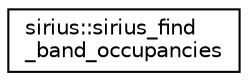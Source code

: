 digraph "Graphical Class Hierarchy"
{
 // INTERACTIVE_SVG=YES
  edge [fontname="Helvetica",fontsize="10",labelfontname="Helvetica",labelfontsize="10"];
  node [fontname="Helvetica",fontsize="10",shape=record];
  rankdir="LR";
  Node1 [label="sirius::sirius_find\l_band_occupancies",height=0.2,width=0.4,color="black", fillcolor="white", style="filled",URL="$interfacesirius_1_1sirius__find__band__occupancies.html"];
}
